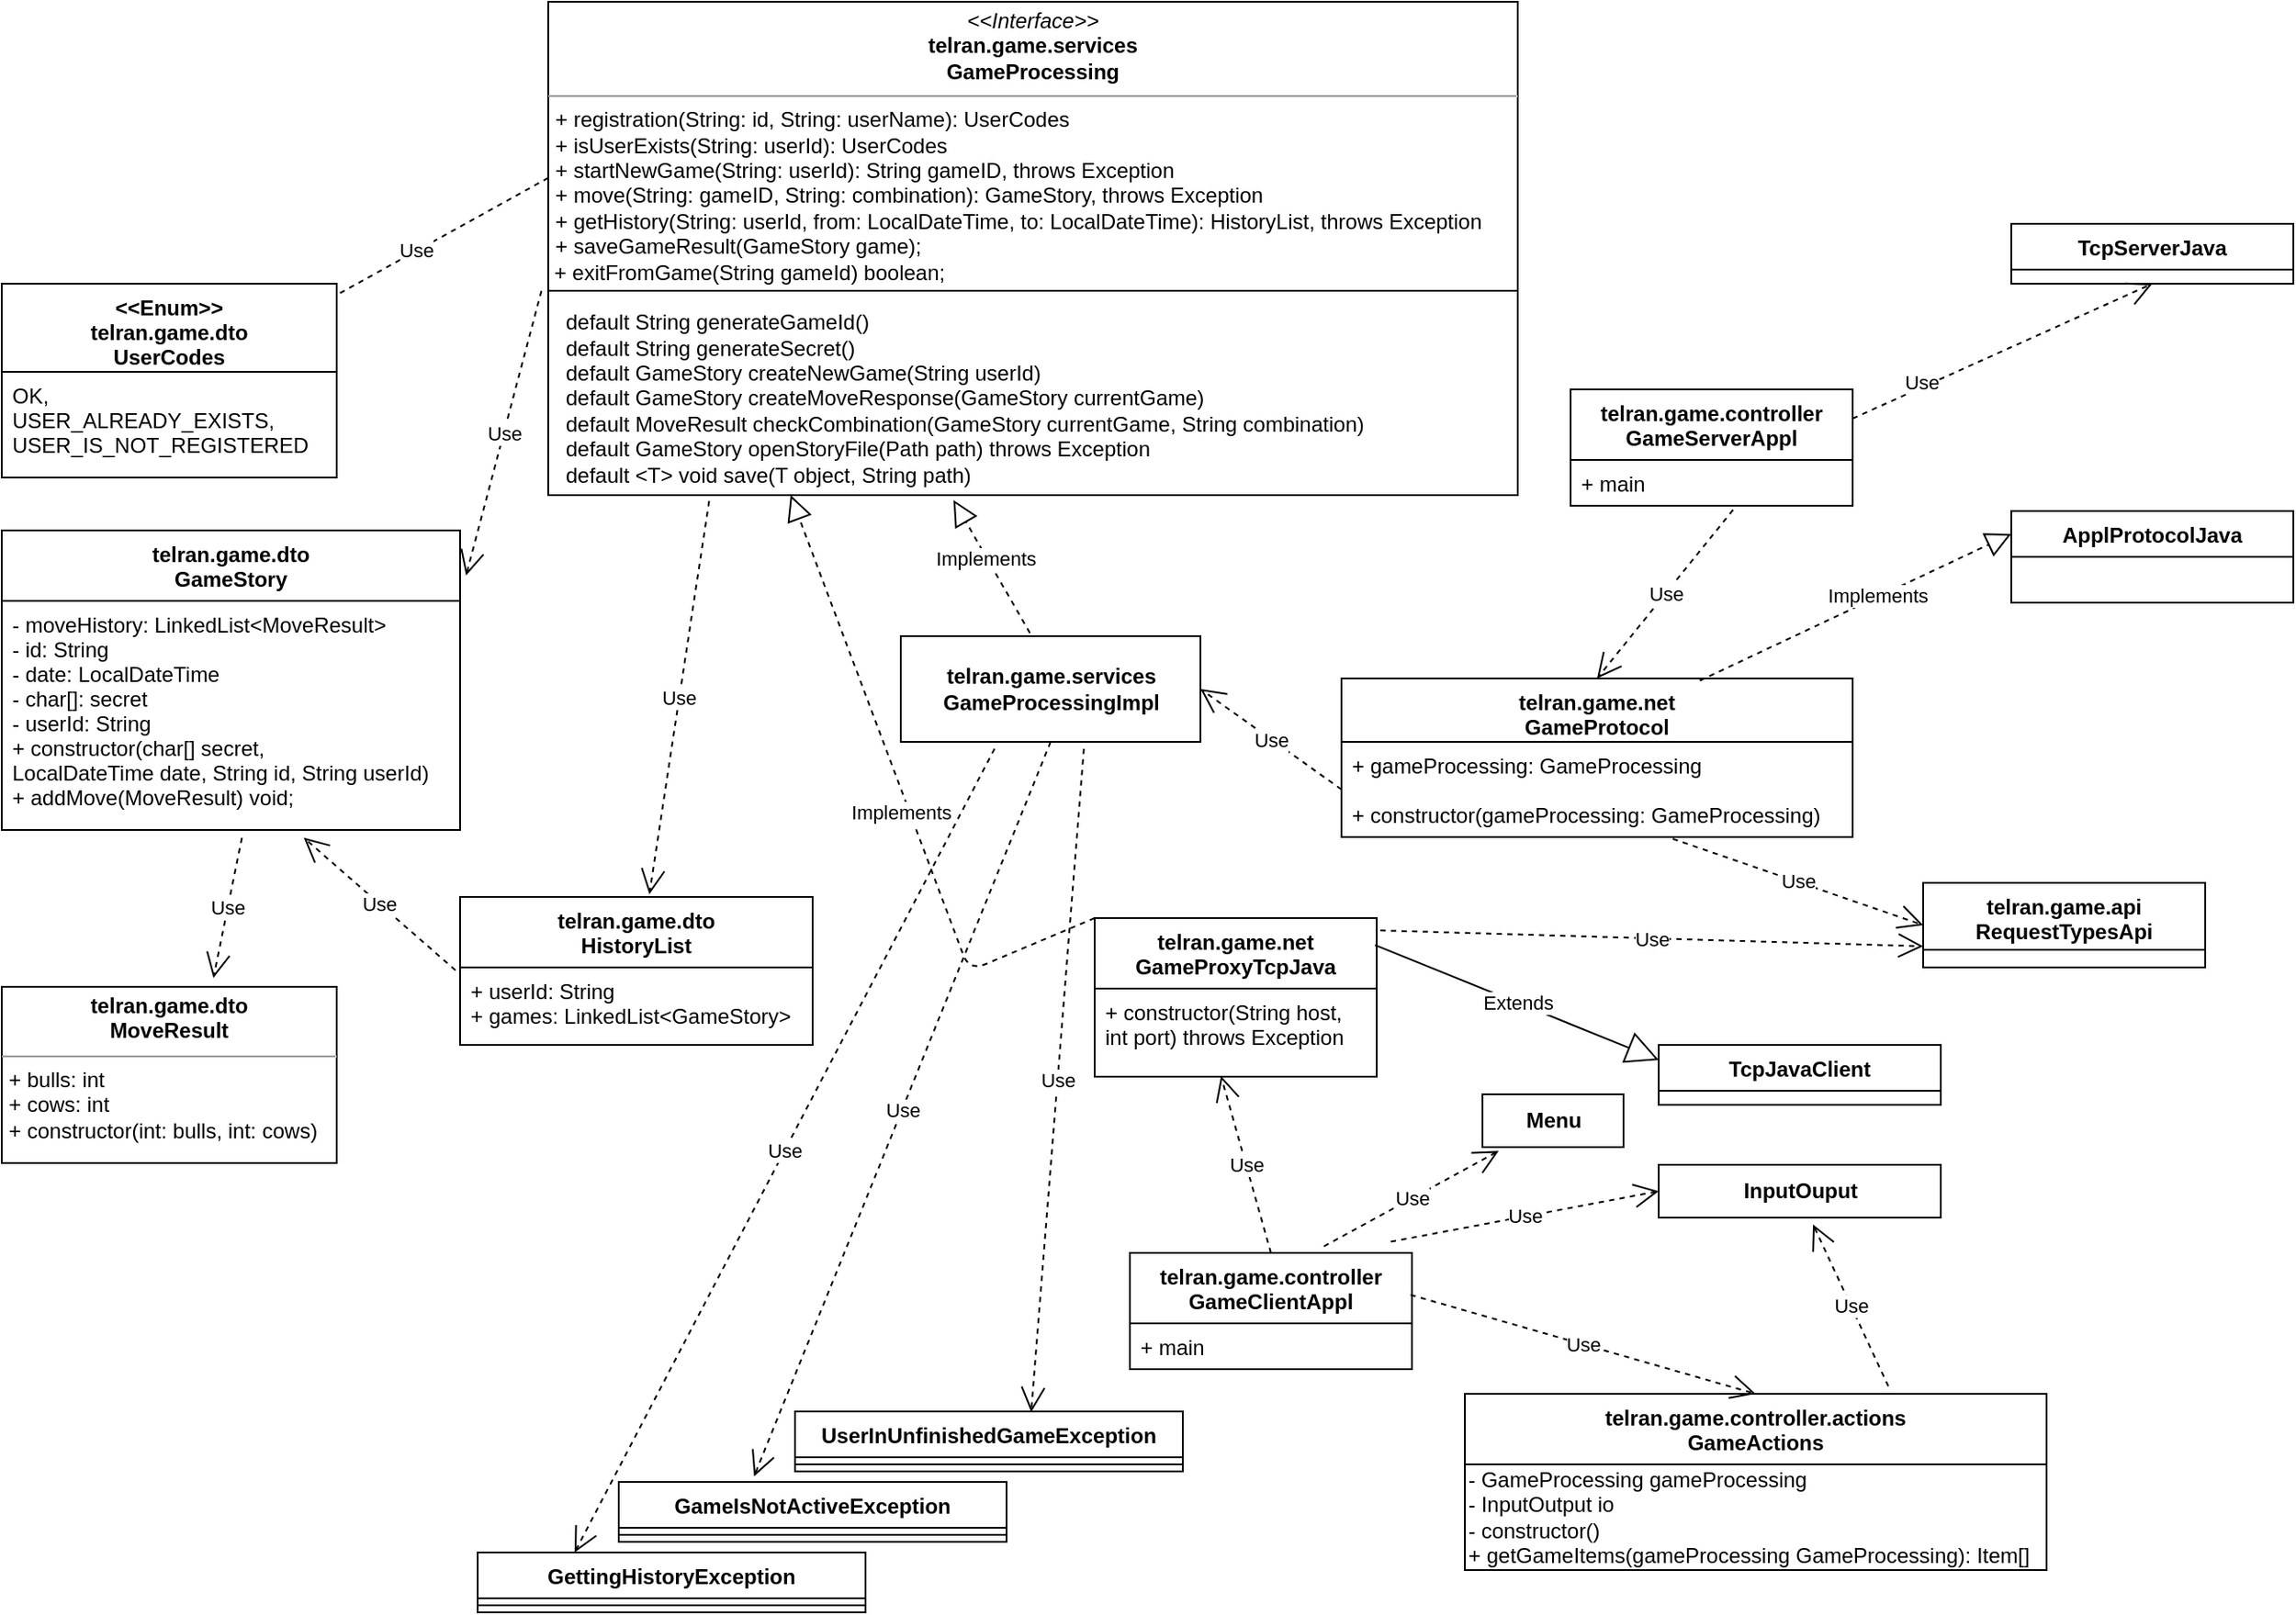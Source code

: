 <mxfile version="15.2.7" type="device"><diagram name="Page-1" id="929967ad-93f9-6ef4-fab6-5d389245f69c"><mxGraphModel dx="1142" dy="1912" grid="1" gridSize="10" guides="1" tooltips="1" connect="1" arrows="1" fold="1" page="1" pageScale="1.5" pageWidth="1169" pageHeight="826" background="none" math="0" shadow="0"><root><mxCell id="0" style=";html=1;"/><mxCell id="1" style=";html=1;" parent="0"/><mxCell id="NEEuuRCoMfwkn5aPpJPl-1" value="&lt;p style=&quot;margin: 0px ; margin-top: 4px ; text-align: center&quot;&gt;&lt;i&gt;&amp;lt;&amp;lt;Interface&amp;gt;&amp;gt;&lt;/i&gt;&lt;br&gt;&lt;b&gt;telran.game.services&lt;br&gt;GameProcessing&lt;/b&gt;&lt;/p&gt;&lt;hr size=&quot;1&quot;&gt;&lt;p style=&quot;margin: 0px ; margin-left: 4px&quot;&gt;&lt;/p&gt;&lt;p style=&quot;margin: 0px ; margin-left: 4px&quot;&gt;+ registration(String: id, String: userName&lt;span&gt;): UserCodes&lt;/span&gt;&lt;/p&gt;&lt;p style=&quot;margin: 0px ; margin-left: 4px&quot;&gt;&lt;span&gt;+ isUserExists(String: userId): UserCodes&lt;/span&gt;&lt;/p&gt;&lt;p style=&quot;margin: 0px ; margin-left: 4px&quot;&gt;+ startNewGame(String: userId): String gameID, throws Exception&lt;/p&gt;&lt;p style=&quot;margin: 0px ; margin-left: 4px&quot;&gt;+ move(String: gameID, String: combination): GameStory, throws Exception&lt;/p&gt;&lt;p style=&quot;margin: 0px ; margin-left: 4px&quot;&gt;+ getHistory(String: userId, from: LocalDateTime, to: LocalDateTime): HistoryList,&amp;nbsp;&lt;span&gt;throws Exception&lt;/span&gt;&lt;/p&gt;&lt;p style=&quot;margin: 0px ; margin-left: 4px&quot;&gt;&lt;span&gt;+ saveGameResult(GameStory game);&lt;/span&gt;&lt;/p&gt;&amp;nbsp;+ exitFromGame(String gameId) boolean;&lt;br&gt;&lt;br&gt;&lt;div&gt;&amp;nbsp; &amp;nbsp;default String generateGameId()&amp;nbsp;&lt;/div&gt;&lt;div&gt;&amp;nbsp; &amp;nbsp;default String generateSecret()&lt;/div&gt;&lt;div&gt;&amp;nbsp; &amp;nbsp;default GameStory createNewGame(String userId)&lt;/div&gt;&lt;div&gt;&amp;nbsp; &amp;nbsp;default GameStory createMoveResponse(GameStory currentGame)&lt;/div&gt;&lt;div&gt;&amp;nbsp; &amp;nbsp;default MoveResult checkCombination(GameStory currentGame, String combination)&lt;/div&gt;&lt;div&gt;&amp;nbsp; &amp;nbsp;default GameStory openStoryFile(Path path) throws Exception&lt;/div&gt;&lt;div&gt;&amp;nbsp; &amp;nbsp;default &amp;lt;T&amp;gt; void save(T object, String path)&lt;/div&gt;" style="verticalAlign=top;align=left;overflow=fill;fontSize=12;fontFamily=Helvetica;html=1;" parent="1" vertex="1"><mxGeometry x="320" y="-150" width="550" height="280" as="geometry"/></mxCell><mxCell id="NEEuuRCoMfwkn5aPpJPl-7" value="Use" style="endArrow=open;endSize=12;dashed=1;html=1;exitX=0;exitY=0.357;exitDx=0;exitDy=0;exitPerimeter=0;entryX=1;entryY=0.25;entryDx=0;entryDy=0;" parent="1" source="NEEuuRCoMfwkn5aPpJPl-1" edge="1"><mxGeometry width="160" relative="1" as="geometry"><mxPoint x="400" y="240" as="sourcePoint"/><mxPoint x="170" y="33" as="targetPoint"/></mxGeometry></mxCell><mxCell id="NEEuuRCoMfwkn5aPpJPl-12" value="Use" style="endArrow=open;endSize=12;dashed=1;html=1;exitX=-0.007;exitY=0.586;exitDx=0;exitDy=0;exitPerimeter=0;entryX=1.013;entryY=0.151;entryDx=0;entryDy=0;entryPerimeter=0;" parent="1" source="NEEuuRCoMfwkn5aPpJPl-1" target="NEEuuRCoMfwkn5aPpJPl-18" edge="1"><mxGeometry width="160" relative="1" as="geometry"><mxPoint x="380" y="99.98" as="sourcePoint"/><mxPoint x="220" y="167" as="targetPoint"/></mxGeometry></mxCell><mxCell id="NEEuuRCoMfwkn5aPpJPl-13" value="&lt;p style=&quot;margin: 0px ; margin-top: 4px ; text-align: center&quot;&gt;&lt;span style=&quot;font-weight: 700&quot;&gt;telran.game.dto&lt;/span&gt;&lt;b&gt;&lt;br&gt;MoveResult&lt;/b&gt;&lt;/p&gt;&lt;hr size=&quot;1&quot;&gt;&lt;p style=&quot;margin: 0px ; margin-left: 4px&quot;&gt;+ bulls: int&lt;/p&gt;&lt;p style=&quot;margin: 0px ; margin-left: 4px&quot;&gt;+ cows: int&lt;/p&gt;&lt;p style=&quot;margin: 0px ; margin-left: 4px&quot;&gt;+ constructor(int: bulls, int: cows&lt;span&gt;)&lt;/span&gt;&lt;/p&gt;" style="verticalAlign=top;align=left;overflow=fill;fontSize=12;fontFamily=Helvetica;html=1;" parent="1" vertex="1"><mxGeometry x="10" y="409" width="190" height="100" as="geometry"/></mxCell><mxCell id="NEEuuRCoMfwkn5aPpJPl-14" value="&lt;&lt;Enum&gt;&gt;&#10;telran.game.dto&#10;UserCodes" style="swimlane;fontStyle=1;align=center;verticalAlign=top;childLayout=stackLayout;horizontal=1;startSize=50;horizontalStack=0;resizeParent=1;resizeParentMax=0;resizeLast=0;collapsible=1;marginBottom=0;" parent="1" vertex="1"><mxGeometry x="10" y="10" width="190" height="110" as="geometry"/></mxCell><mxCell id="NEEuuRCoMfwkn5aPpJPl-17" value="OK, &#10;USER_ALREADY_EXISTS,&#10;USER_IS_NOT_REGISTERED" style="text;strokeColor=none;fillColor=none;align=left;verticalAlign=top;spacingLeft=4;spacingRight=4;overflow=hidden;rotatable=0;points=[[0,0.5],[1,0.5]];portConstraint=eastwest;" parent="NEEuuRCoMfwkn5aPpJPl-14" vertex="1"><mxGeometry y="50" width="190" height="60" as="geometry"/></mxCell><mxCell id="NEEuuRCoMfwkn5aPpJPl-18" value="telran.game.dto&#10;GameStory" style="swimlane;fontStyle=1;align=center;verticalAlign=top;childLayout=stackLayout;horizontal=1;startSize=40;horizontalStack=0;resizeParent=1;resizeParentMax=0;resizeLast=0;collapsible=1;marginBottom=0;" parent="1" vertex="1"><mxGeometry x="10" y="150" width="260" height="170" as="geometry"/></mxCell><mxCell id="NEEuuRCoMfwkn5aPpJPl-19" value="- moveHistory: LinkedList&lt;MoveResult&gt;&#10;- id: String&#10;- date: LocalDateTime&#10;- char[]: secret&#10;- userId: String&#10;+ constructor(char[] secret, &#10;LocalDateTime date, String id, String userId)&#10;+ addMove(MoveResult) void;" style="text;strokeColor=none;fillColor=none;align=left;verticalAlign=top;spacingLeft=4;spacingRight=4;overflow=hidden;rotatable=0;points=[[0,0.5],[1,0.5]];portConstraint=eastwest;" parent="NEEuuRCoMfwkn5aPpJPl-18" vertex="1"><mxGeometry y="40" width="260" height="130" as="geometry"/></mxCell><mxCell id="NEEuuRCoMfwkn5aPpJPl-23" value="Use" style="endArrow=open;endSize=12;dashed=1;html=1;exitX=0.524;exitY=1.034;exitDx=0;exitDy=0;exitPerimeter=0;entryX=0.632;entryY=-0.05;entryDx=0;entryDy=0;entryPerimeter=0;" parent="1" source="NEEuuRCoMfwkn5aPpJPl-19" target="NEEuuRCoMfwkn5aPpJPl-13" edge="1"><mxGeometry width="160" relative="1" as="geometry"><mxPoint x="155.92" y="228.99" as="sourcePoint"/><mxPoint x="250.0" y="310.946" as="targetPoint"/></mxGeometry></mxCell><mxCell id="NEEuuRCoMfwkn5aPpJPl-24" value="telran.game.dto&#10;HistoryList" style="swimlane;fontStyle=1;align=center;verticalAlign=top;childLayout=stackLayout;horizontal=1;startSize=40;horizontalStack=0;resizeParent=1;resizeParentMax=0;resizeLast=0;collapsible=1;marginBottom=0;" parent="1" vertex="1"><mxGeometry x="270" y="358" width="200" height="84" as="geometry"/></mxCell><mxCell id="NEEuuRCoMfwkn5aPpJPl-25" value="+ userId: String&#10;+ games: LinkedList&lt;GameStory&gt;" style="text;strokeColor=none;fillColor=none;align=left;verticalAlign=top;spacingLeft=4;spacingRight=4;overflow=hidden;rotatable=0;points=[[0,0.5],[1,0.5]];portConstraint=eastwest;" parent="NEEuuRCoMfwkn5aPpJPl-24" vertex="1"><mxGeometry y="40" width="200" height="44" as="geometry"/></mxCell><mxCell id="NEEuuRCoMfwkn5aPpJPl-33" value="Use" style="endArrow=open;endSize=12;dashed=1;html=1;entryX=0.659;entryY=1.034;entryDx=0;entryDy=0;entryPerimeter=0;exitX=-0.013;exitY=0.037;exitDx=0;exitDy=0;exitPerimeter=0;" parent="1" source="NEEuuRCoMfwkn5aPpJPl-25" target="NEEuuRCoMfwkn5aPpJPl-19" edge="1"><mxGeometry width="160" relative="1" as="geometry"><mxPoint x="268.2" y="317.988" as="sourcePoint"/><mxPoint x="172.24" y="227.17" as="targetPoint"/><Array as="points"/></mxGeometry></mxCell><mxCell id="NEEuuRCoMfwkn5aPpJPl-34" value="Use" style="endArrow=open;endSize=12;dashed=1;html=1;exitX=0.166;exitY=1.012;exitDx=0;exitDy=0;exitPerimeter=0;entryX=0.537;entryY=-0.018;entryDx=0;entryDy=0;entryPerimeter=0;" parent="1" source="NEEuuRCoMfwkn5aPpJPl-1" target="NEEuuRCoMfwkn5aPpJPl-24" edge="1"><mxGeometry width="160" relative="1" as="geometry"><mxPoint x="326.71" y="84.46" as="sourcePoint"/><mxPoint x="360" y="266" as="targetPoint"/></mxGeometry></mxCell><mxCell id="NEEuuRCoMfwkn5aPpJPl-41" value="telran.game.controller&#10;GameServerAppl" style="swimlane;fontStyle=1;align=center;verticalAlign=top;childLayout=stackLayout;horizontal=1;startSize=40;horizontalStack=0;resizeParent=1;resizeParentMax=0;resizeLast=0;collapsible=1;marginBottom=0;" parent="1" vertex="1"><mxGeometry x="900" y="70" width="160" height="66" as="geometry"/></mxCell><mxCell id="NEEuuRCoMfwkn5aPpJPl-44" value="+ main" style="text;strokeColor=none;fillColor=none;align=left;verticalAlign=top;spacingLeft=4;spacingRight=4;overflow=hidden;rotatable=0;points=[[0,0.5],[1,0.5]];portConstraint=eastwest;" parent="NEEuuRCoMfwkn5aPpJPl-41" vertex="1"><mxGeometry y="40" width="160" height="26" as="geometry"/></mxCell><mxCell id="NEEuuRCoMfwkn5aPpJPl-45" value="TcpServerJava" style="swimlane;fontStyle=1;align=center;verticalAlign=top;childLayout=stackLayout;horizontal=1;startSize=26;horizontalStack=0;resizeParent=1;resizeParentMax=0;resizeLast=0;collapsible=1;marginBottom=0;" parent="1" vertex="1"><mxGeometry x="1150" y="-24" width="160" height="34" as="geometry"/></mxCell><mxCell id="NEEuuRCoMfwkn5aPpJPl-49" value="Use" style="endArrow=open;endSize=12;dashed=1;html=1;exitX=1;exitY=0.25;exitDx=0;exitDy=0;entryX=0.5;entryY=1;entryDx=0;entryDy=0;" parent="1" source="NEEuuRCoMfwkn5aPpJPl-41" target="NEEuuRCoMfwkn5aPpJPl-45" edge="1"><mxGeometry x="-0.526" y="3" width="160" relative="1" as="geometry"><mxPoint x="605.31" y="230.0" as="sourcePoint"/><mxPoint x="594.69" y="367.42" as="targetPoint"/><mxPoint as="offset"/></mxGeometry></mxCell><mxCell id="NEEuuRCoMfwkn5aPpJPl-50" value="telran.game.net&#10;GameProtocol" style="swimlane;fontStyle=1;align=center;verticalAlign=top;childLayout=stackLayout;horizontal=1;startSize=36;horizontalStack=0;resizeParent=1;resizeParentMax=0;resizeLast=0;collapsible=1;marginBottom=0;" parent="1" vertex="1"><mxGeometry x="770" y="234" width="290" height="90" as="geometry"/></mxCell><mxCell id="NEEuuRCoMfwkn5aPpJPl-51" value="+ gameProcessing: GameProcessing&#10;&#10;+ constructor(gameProcessing: GameProcessing)" style="text;strokeColor=none;fillColor=none;align=left;verticalAlign=top;spacingLeft=4;spacingRight=4;overflow=hidden;rotatable=0;points=[[0,0.5],[1,0.5]];portConstraint=eastwest;" parent="NEEuuRCoMfwkn5aPpJPl-50" vertex="1"><mxGeometry y="36" width="290" height="54" as="geometry"/></mxCell><mxCell id="NEEuuRCoMfwkn5aPpJPl-54" value="Use" style="endArrow=open;endSize=12;dashed=1;html=1;exitX=0.576;exitY=1.09;exitDx=0;exitDy=0;entryX=0.5;entryY=0;entryDx=0;entryDy=0;exitPerimeter=0;" parent="1" source="NEEuuRCoMfwkn5aPpJPl-44" target="NEEuuRCoMfwkn5aPpJPl-50" edge="1"><mxGeometry width="160" relative="1" as="geometry"><mxPoint x="931.68" y="180.652" as="sourcePoint"/><mxPoint x="930" y="251" as="targetPoint"/></mxGeometry></mxCell><mxCell id="NEEuuRCoMfwkn5aPpJPl-55" value="ApplProtocolJava" style="swimlane;fontStyle=1;align=center;verticalAlign=top;childLayout=stackLayout;horizontal=1;startSize=26;horizontalStack=0;resizeParent=1;resizeParentMax=0;resizeLast=0;collapsible=1;marginBottom=0;" parent="1" vertex="1"><mxGeometry x="1150" y="139" width="160" height="52" as="geometry"/></mxCell><mxCell id="NEEuuRCoMfwkn5aPpJPl-62" value="" style="endArrow=block;dashed=1;endFill=0;endSize=12;html=1;entryX=0;entryY=0.25;entryDx=0;entryDy=0;exitX=0.701;exitY=0.014;exitDx=0;exitDy=0;exitPerimeter=0;" parent="1" source="NEEuuRCoMfwkn5aPpJPl-50" target="NEEuuRCoMfwkn5aPpJPl-55" edge="1"><mxGeometry width="160" relative="1" as="geometry"><mxPoint x="1010" y="234" as="sourcePoint"/><mxPoint x="1170" y="234" as="targetPoint"/></mxGeometry></mxCell><mxCell id="NEEuuRCoMfwkn5aPpJPl-63" value="Implements" style="edgeLabel;html=1;align=center;verticalAlign=middle;resizable=0;points=[];" parent="NEEuuRCoMfwkn5aPpJPl-62" vertex="1" connectable="0"><mxGeometry x="0.137" y="1" relative="1" as="geometry"><mxPoint as="offset"/></mxGeometry></mxCell><mxCell id="NEEuuRCoMfwkn5aPpJPl-64" value="&lt;b&gt;telran.game.services&lt;br&gt;GameProcessingImpl&lt;/b&gt;" style="html=1;" parent="1" vertex="1"><mxGeometry x="520" y="210" width="170" height="60" as="geometry"/></mxCell><mxCell id="NEEuuRCoMfwkn5aPpJPl-65" value="" style="endArrow=block;dashed=1;endFill=0;endSize=12;html=1;entryX=0.418;entryY=1.01;entryDx=0;entryDy=0;exitX=0.431;exitY=-0.03;exitDx=0;exitDy=0;exitPerimeter=0;entryPerimeter=0;" parent="1" source="NEEuuRCoMfwkn5aPpJPl-64" target="NEEuuRCoMfwkn5aPpJPl-1" edge="1"><mxGeometry width="160" relative="1" as="geometry"><mxPoint x="520.0" y="413.704" as="sourcePoint"/><mxPoint x="731.76" y="310.0" as="targetPoint"/></mxGeometry></mxCell><mxCell id="NEEuuRCoMfwkn5aPpJPl-66" value="Implements" style="edgeLabel;html=1;align=center;verticalAlign=middle;resizable=0;points=[];" parent="NEEuuRCoMfwkn5aPpJPl-65" vertex="1" connectable="0"><mxGeometry x="0.137" y="1" relative="1" as="geometry"><mxPoint as="offset"/></mxGeometry></mxCell><mxCell id="NEEuuRCoMfwkn5aPpJPl-67" value="Use" style="endArrow=open;endSize=12;dashed=1;html=1;entryX=1;entryY=0.5;entryDx=0;entryDy=0;exitX=0;exitY=0.5;exitDx=0;exitDy=0;" parent="1" source="NEEuuRCoMfwkn5aPpJPl-51" target="NEEuuRCoMfwkn5aPpJPl-64" edge="1"><mxGeometry width="160" relative="1" as="geometry"><mxPoint x="680" y="330" as="sourcePoint"/><mxPoint x="840" y="330" as="targetPoint"/></mxGeometry></mxCell><mxCell id="NEEuuRCoMfwkn5aPpJPl-69" value="telran.game.controller&#10;GameClientAppl" style="swimlane;fontStyle=1;align=center;verticalAlign=top;childLayout=stackLayout;horizontal=1;startSize=40;horizontalStack=0;resizeParent=1;resizeParentMax=0;resizeLast=0;collapsible=1;marginBottom=0;" parent="1" vertex="1"><mxGeometry x="650" y="560" width="160" height="66" as="geometry"/></mxCell><mxCell id="NEEuuRCoMfwkn5aPpJPl-70" value="+ main" style="text;strokeColor=none;fillColor=none;align=left;verticalAlign=top;spacingLeft=4;spacingRight=4;overflow=hidden;rotatable=0;points=[[0,0.5],[1,0.5]];portConstraint=eastwest;" parent="NEEuuRCoMfwkn5aPpJPl-69" vertex="1"><mxGeometry y="40" width="160" height="26" as="geometry"/></mxCell><mxCell id="NEEuuRCoMfwkn5aPpJPl-72" value="&lt;b&gt;InputOuput&lt;/b&gt;" style="html=1;" parent="1" vertex="1"><mxGeometry x="950" y="510" width="160" height="30" as="geometry"/></mxCell><mxCell id="NEEuuRCoMfwkn5aPpJPl-73" value="Use" style="endArrow=open;endSize=12;dashed=1;html=1;exitX=0.925;exitY=-0.096;exitDx=0;exitDy=0;exitPerimeter=0;entryX=0;entryY=0.5;entryDx=0;entryDy=0;" parent="1" source="NEEuuRCoMfwkn5aPpJPl-69" target="NEEuuRCoMfwkn5aPpJPl-72" edge="1"><mxGeometry width="160" relative="1" as="geometry"><mxPoint x="770" y="410" as="sourcePoint"/><mxPoint x="930" y="410" as="targetPoint"/></mxGeometry></mxCell><mxCell id="NEEuuRCoMfwkn5aPpJPl-76" value="telran.game.net&#10;GameProxyTcpJava" style="swimlane;fontStyle=1;align=center;verticalAlign=top;childLayout=stackLayout;horizontal=1;startSize=40;horizontalStack=0;resizeParent=1;resizeParentMax=0;resizeLast=0;collapsible=1;marginBottom=0;" parent="1" vertex="1"><mxGeometry x="630" y="370" width="160" height="90" as="geometry"/></mxCell><mxCell id="NEEuuRCoMfwkn5aPpJPl-77" value="+ constructor(String host, &#10;int port) throws Exception" style="text;strokeColor=none;fillColor=none;align=left;verticalAlign=top;spacingLeft=4;spacingRight=4;overflow=hidden;rotatable=0;points=[[0,0.5],[1,0.5]];portConstraint=eastwest;" parent="NEEuuRCoMfwkn5aPpJPl-76" vertex="1"><mxGeometry y="40" width="160" height="50" as="geometry"/></mxCell><mxCell id="NEEuuRCoMfwkn5aPpJPl-80" value="Use" style="endArrow=open;endSize=12;dashed=1;html=1;entryX=0.448;entryY=0.993;entryDx=0;entryDy=0;entryPerimeter=0;exitX=0.5;exitY=0;exitDx=0;exitDy=0;" parent="1" source="NEEuuRCoMfwkn5aPpJPl-69" target="NEEuuRCoMfwkn5aPpJPl-77" edge="1"><mxGeometry width="160" relative="1" as="geometry"><mxPoint x="520" y="520" as="sourcePoint"/><mxPoint x="724.08" y="478.002" as="targetPoint"/></mxGeometry></mxCell><mxCell id="NEEuuRCoMfwkn5aPpJPl-81" value="" style="endArrow=block;dashed=1;endFill=0;endSize=12;html=1;exitX=0;exitY=0;exitDx=0;exitDy=0;entryX=0.25;entryY=1;entryDx=0;entryDy=0;" parent="1" source="NEEuuRCoMfwkn5aPpJPl-76" target="NEEuuRCoMfwkn5aPpJPl-1" edge="1"><mxGeometry width="160" relative="1" as="geometry"><mxPoint x="640.87" y="386.99" as="sourcePoint"/><mxPoint x="440" y="130" as="targetPoint"/><Array as="points"><mxPoint x="558.87" y="400"/></Array></mxGeometry></mxCell><mxCell id="NEEuuRCoMfwkn5aPpJPl-82" value="Implements" style="edgeLabel;html=1;align=center;verticalAlign=middle;resizable=0;points=[];" parent="NEEuuRCoMfwkn5aPpJPl-81" vertex="1" connectable="0"><mxGeometry x="0.137" y="1" relative="1" as="geometry"><mxPoint x="8" y="32" as="offset"/></mxGeometry></mxCell><mxCell id="NEEuuRCoMfwkn5aPpJPl-83" value="TcpJavaClient" style="swimlane;fontStyle=1;align=center;verticalAlign=top;childLayout=stackLayout;horizontal=1;startSize=26;horizontalStack=0;resizeParent=1;resizeParentMax=0;resizeLast=0;collapsible=1;marginBottom=0;" parent="1" vertex="1"><mxGeometry x="950" y="442" width="160" height="34" as="geometry"/></mxCell><mxCell id="_T9ok35h2Dp-MuLZ1qhO-1" value="Extends" style="endArrow=block;endSize=16;endFill=0;html=1;exitX=0.994;exitY=0.17;exitDx=0;exitDy=0;exitPerimeter=0;entryX=0;entryY=0.25;entryDx=0;entryDy=0;" parent="1" source="NEEuuRCoMfwkn5aPpJPl-76" target="NEEuuRCoMfwkn5aPpJPl-83" edge="1"><mxGeometry width="160" relative="1" as="geometry"><mxPoint x="800" y="450" as="sourcePoint"/><mxPoint x="960" y="450" as="targetPoint"/></mxGeometry></mxCell><mxCell id="_T9ok35h2Dp-MuLZ1qhO-2" value="telran.game.controller.actions&#10;GameActions" style="swimlane;fontStyle=1;align=center;verticalAlign=top;childLayout=stackLayout;horizontal=1;startSize=40;horizontalStack=0;resizeParent=1;resizeParentMax=0;resizeLast=0;collapsible=1;marginBottom=0;" parent="1" vertex="1"><mxGeometry x="840" y="640" width="330" height="100" as="geometry"/></mxCell><mxCell id="_T9ok35h2Dp-MuLZ1qhO-9" value="&lt;div&gt;- GameProcessing gameProcessing&lt;/div&gt;&lt;div&gt;- InputOutput io&lt;/div&gt;&lt;div&gt;- constructor()&lt;/div&gt;&lt;div&gt;+ getGameItems(gameProcessing GameProcessing): Item[]&lt;/div&gt;" style="text;html=1;align=left;verticalAlign=middle;resizable=0;points=[];autosize=1;strokeColor=none;fillColor=none;" parent="_T9ok35h2Dp-MuLZ1qhO-2" vertex="1"><mxGeometry y="40" width="330" height="60" as="geometry"/></mxCell><mxCell id="_T9ok35h2Dp-MuLZ1qhO-4" value="&lt;b&gt;Menu&lt;/b&gt;" style="html=1;" parent="1" vertex="1"><mxGeometry x="850" y="470" width="80" height="30" as="geometry"/></mxCell><mxCell id="_T9ok35h2Dp-MuLZ1qhO-5" value="Use" style="endArrow=open;endSize=12;dashed=1;html=1;exitX=0.688;exitY=-0.056;exitDx=0;exitDy=0;exitPerimeter=0;entryX=0.115;entryY=1.072;entryDx=0;entryDy=0;entryPerimeter=0;" parent="1" source="NEEuuRCoMfwkn5aPpJPl-69" target="_T9ok35h2Dp-MuLZ1qhO-4" edge="1"><mxGeometry width="160" relative="1" as="geometry"><mxPoint x="808" y="563.664" as="sourcePoint"/><mxPoint x="960" y="535.0" as="targetPoint"/></mxGeometry></mxCell><mxCell id="_T9ok35h2Dp-MuLZ1qhO-6" value="Use" style="endArrow=open;endSize=12;dashed=1;html=1;exitX=0.995;exitY=0.361;exitDx=0;exitDy=0;exitPerimeter=0;entryX=0.5;entryY=0;entryDx=0;entryDy=0;" parent="1" source="NEEuuRCoMfwkn5aPpJPl-69" target="_T9ok35h2Dp-MuLZ1qhO-2" edge="1"><mxGeometry width="160" relative="1" as="geometry"><mxPoint x="808" y="563.664" as="sourcePoint"/><mxPoint x="960" y="535.0" as="targetPoint"/></mxGeometry></mxCell><mxCell id="_T9ok35h2Dp-MuLZ1qhO-7" value="Use" style="endArrow=open;endSize=12;dashed=1;html=1;exitX=0.728;exitY=-0.043;exitDx=0;exitDy=0;exitPerimeter=0;entryX=0.547;entryY=1.128;entryDx=0;entryDy=0;entryPerimeter=0;" parent="1" source="_T9ok35h2Dp-MuLZ1qhO-2" target="NEEuuRCoMfwkn5aPpJPl-72" edge="1"><mxGeometry width="160" relative="1" as="geometry"><mxPoint x="1050" y="600" as="sourcePoint"/><mxPoint x="1210" y="600" as="targetPoint"/></mxGeometry></mxCell><mxCell id="_T9ok35h2Dp-MuLZ1qhO-10" value="telran.game.api&#10;RequestTypesApi" style="swimlane;fontStyle=1;align=center;verticalAlign=top;childLayout=stackLayout;horizontal=1;startSize=38;horizontalStack=0;resizeParent=1;resizeParentMax=0;resizeLast=0;collapsible=1;marginBottom=0;" parent="1" vertex="1"><mxGeometry x="1100" y="350" width="160" height="48" as="geometry"/></mxCell><mxCell id="_T9ok35h2Dp-MuLZ1qhO-14" value="Use" style="endArrow=open;endSize=12;dashed=1;html=1;exitX=0.648;exitY=1.019;exitDx=0;exitDy=0;exitPerimeter=0;entryX=0;entryY=0.5;entryDx=0;entryDy=0;" parent="1" source="NEEuuRCoMfwkn5aPpJPl-51" target="_T9ok35h2Dp-MuLZ1qhO-10" edge="1"><mxGeometry width="160" relative="1" as="geometry"><mxPoint x="920" y="391" as="sourcePoint"/><mxPoint x="1080" y="391" as="targetPoint"/></mxGeometry></mxCell><mxCell id="_T9ok35h2Dp-MuLZ1qhO-15" value="Use" style="endArrow=open;endSize=12;dashed=1;html=1;exitX=1.013;exitY=0.078;exitDx=0;exitDy=0;exitPerimeter=0;entryX=0;entryY=0.75;entryDx=0;entryDy=0;" parent="1" source="NEEuuRCoMfwkn5aPpJPl-76" target="_T9ok35h2Dp-MuLZ1qhO-10" edge="1"><mxGeometry width="160" relative="1" as="geometry"><mxPoint x="820" y="380" as="sourcePoint"/><mxPoint x="980" y="380" as="targetPoint"/></mxGeometry></mxCell><mxCell id="_T9ok35h2Dp-MuLZ1qhO-17" value="UserInUnfinishedGameException" style="swimlane;fontStyle=1;align=center;verticalAlign=top;childLayout=stackLayout;horizontal=1;startSize=26;horizontalStack=0;resizeParent=1;resizeParentMax=0;resizeLast=0;collapsible=1;marginBottom=0;" parent="1" vertex="1"><mxGeometry x="460" y="650" width="220" height="34" as="geometry"/></mxCell><mxCell id="_T9ok35h2Dp-MuLZ1qhO-19" value="" style="line;strokeWidth=1;fillColor=none;align=left;verticalAlign=middle;spacingTop=-1;spacingLeft=3;spacingRight=3;rotatable=0;labelPosition=right;points=[];portConstraint=eastwest;" parent="_T9ok35h2Dp-MuLZ1qhO-17" vertex="1"><mxGeometry y="26" width="220" height="8" as="geometry"/></mxCell><mxCell id="_T9ok35h2Dp-MuLZ1qhO-22" value="Use" style="endArrow=open;endSize=12;dashed=1;html=1;exitX=0.611;exitY=1.065;exitDx=0;exitDy=0;entryX=0.609;entryY=0.01;entryDx=0;entryDy=0;entryPerimeter=0;exitPerimeter=0;" parent="1" source="NEEuuRCoMfwkn5aPpJPl-64" target="_T9ok35h2Dp-MuLZ1qhO-17" edge="1"><mxGeometry width="160" relative="1" as="geometry"><mxPoint x="700" y="210" as="sourcePoint"/><mxPoint x="860" y="210" as="targetPoint"/></mxGeometry></mxCell><mxCell id="n95xh4ZgZP8H4ENK8lSm-1" value="" style="line;strokeWidth=1;fillColor=none;align=left;verticalAlign=middle;spacingTop=-1;spacingLeft=3;spacingRight=3;rotatable=0;labelPosition=right;points=[];portConstraint=eastwest;" vertex="1" parent="1"><mxGeometry x="320" y="10" width="550" height="8" as="geometry"/></mxCell><mxCell id="n95xh4ZgZP8H4ENK8lSm-2" value="GameIsNotActiveException" style="swimlane;fontStyle=1;align=center;verticalAlign=top;childLayout=stackLayout;horizontal=1;startSize=26;horizontalStack=0;resizeParent=1;resizeParentMax=0;resizeLast=0;collapsible=1;marginBottom=0;" vertex="1" parent="1"><mxGeometry x="360" y="690" width="220" height="34" as="geometry"/></mxCell><mxCell id="n95xh4ZgZP8H4ENK8lSm-3" value="" style="line;strokeWidth=1;fillColor=none;align=left;verticalAlign=middle;spacingTop=-1;spacingLeft=3;spacingRight=3;rotatable=0;labelPosition=right;points=[];portConstraint=eastwest;" vertex="1" parent="n95xh4ZgZP8H4ENK8lSm-2"><mxGeometry y="26" width="220" height="8" as="geometry"/></mxCell><mxCell id="n95xh4ZgZP8H4ENK8lSm-4" value="GettingHistoryException" style="swimlane;fontStyle=1;align=center;verticalAlign=top;childLayout=stackLayout;horizontal=1;startSize=26;horizontalStack=0;resizeParent=1;resizeParentMax=0;resizeLast=0;collapsible=1;marginBottom=0;" vertex="1" parent="1"><mxGeometry x="280" y="730" width="220" height="34" as="geometry"/></mxCell><mxCell id="n95xh4ZgZP8H4ENK8lSm-5" value="" style="line;strokeWidth=1;fillColor=none;align=left;verticalAlign=middle;spacingTop=-1;spacingLeft=3;spacingRight=3;rotatable=0;labelPosition=right;points=[];portConstraint=eastwest;" vertex="1" parent="n95xh4ZgZP8H4ENK8lSm-4"><mxGeometry y="26" width="220" height="8" as="geometry"/></mxCell><mxCell id="n95xh4ZgZP8H4ENK8lSm-6" value="Use" style="endArrow=open;endSize=12;dashed=1;html=1;exitX=0.5;exitY=1;exitDx=0;exitDy=0;entryX=0.349;entryY=-0.093;entryDx=0;entryDy=0;entryPerimeter=0;" edge="1" parent="1" source="NEEuuRCoMfwkn5aPpJPl-64" target="n95xh4ZgZP8H4ENK8lSm-2"><mxGeometry width="160" relative="1" as="geometry"><mxPoint x="633.87" y="283.9" as="sourcePoint"/><mxPoint x="603.98" y="660.34" as="targetPoint"/></mxGeometry></mxCell><mxCell id="n95xh4ZgZP8H4ENK8lSm-7" value="Use" style="endArrow=open;endSize=12;dashed=1;html=1;exitX=0.313;exitY=1.065;exitDx=0;exitDy=0;entryX=0.25;entryY=0;entryDx=0;entryDy=0;exitPerimeter=0;" edge="1" parent="1" source="NEEuuRCoMfwkn5aPpJPl-64" target="n95xh4ZgZP8H4ENK8lSm-4"><mxGeometry width="160" relative="1" as="geometry"><mxPoint x="615" y="280" as="sourcePoint"/><mxPoint x="446.78" y="696.838" as="targetPoint"/></mxGeometry></mxCell></root></mxGraphModel></diagram></mxfile>